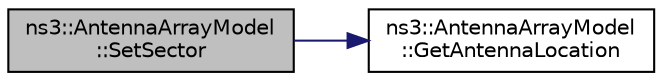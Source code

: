 digraph "ns3::AntennaArrayModel::SetSector"
{
  edge [fontname="Helvetica",fontsize="10",labelfontname="Helvetica",labelfontsize="10"];
  node [fontname="Helvetica",fontsize="10",shape=record];
  rankdir="LR";
  Node1 [label="ns3::AntennaArrayModel\l::SetSector",height=0.2,width=0.4,color="black", fillcolor="grey75", style="filled", fontcolor="black"];
  Node1 -> Node2 [color="midnightblue",fontsize="10",style="solid"];
  Node2 [label="ns3::AntennaArrayModel\l::GetAntennaLocation",height=0.2,width=0.4,color="black", fillcolor="white", style="filled",URL="$d1/d63/classns3_1_1AntennaArrayModel.html#a9b21531489117335610d19795e9e7339"];
}

